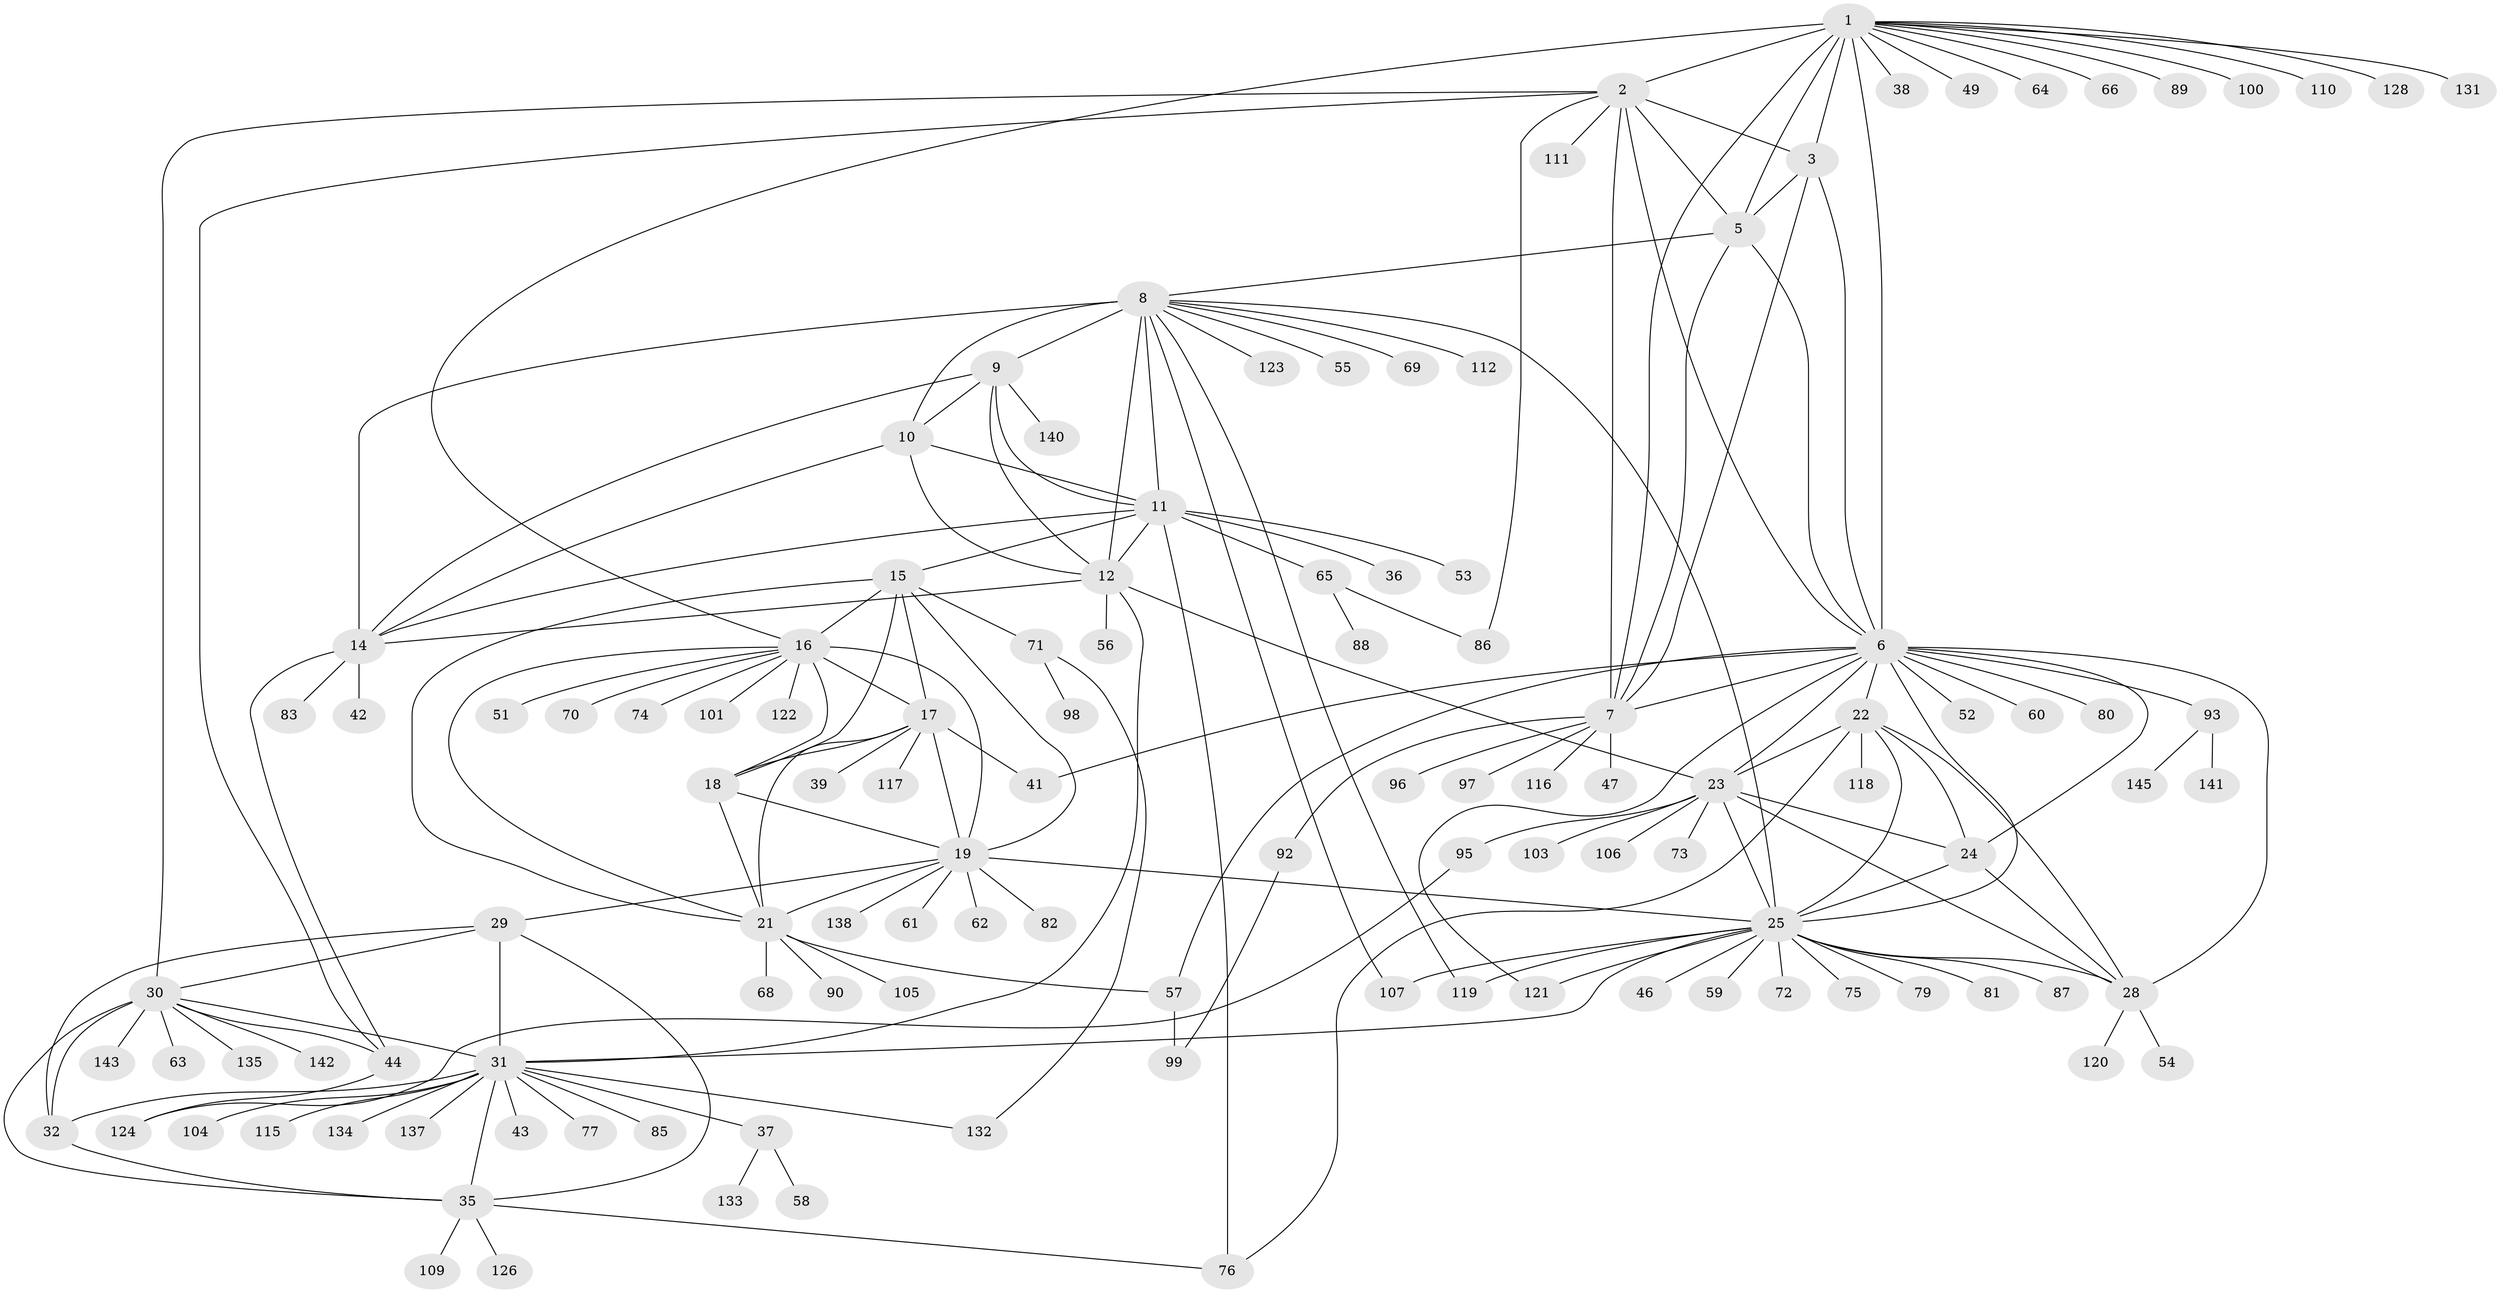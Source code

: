 // original degree distribution, {14: 0.006896551724137931, 11: 0.034482758620689655, 6: 0.020689655172413793, 8: 0.034482758620689655, 12: 0.013793103448275862, 10: 0.041379310344827586, 7: 0.020689655172413793, 9: 0.04827586206896552, 13: 0.020689655172413793, 1: 0.593103448275862, 4: 0.020689655172413793, 2: 0.11724137931034483, 3: 0.027586206896551724}
// Generated by graph-tools (version 1.1) at 2025/11/02/27/25 16:11:37]
// undirected, 118 vertices, 183 edges
graph export_dot {
graph [start="1"]
  node [color=gray90,style=filled];
  1 [super="+4"];
  2 [super="+139"];
  3;
  5 [super="+129"];
  6 [super="+26"];
  7 [super="+84"];
  8 [super="+13"];
  9;
  10;
  11 [super="+50"];
  12 [super="+94"];
  14 [super="+108"];
  15;
  16 [super="+20"];
  17;
  18 [super="+78"];
  19 [super="+40"];
  21 [super="+91"];
  22 [super="+125"];
  23 [super="+45"];
  24;
  25 [super="+27"];
  28 [super="+67"];
  29 [super="+127"];
  30 [super="+34"];
  31 [super="+33"];
  32 [super="+102"];
  35 [super="+136"];
  36;
  37 [super="+114"];
  38;
  39;
  41;
  42;
  43;
  44 [super="+113"];
  46 [super="+48"];
  47;
  49;
  51;
  52;
  53;
  54;
  55;
  56;
  57 [super="+130"];
  58;
  59;
  60;
  61;
  62;
  63;
  64;
  65;
  66;
  68;
  69;
  70;
  71;
  72;
  73 [super="+144"];
  74;
  75;
  76;
  77;
  79;
  80;
  81;
  82;
  83;
  85;
  86;
  87;
  88;
  89;
  90;
  92;
  93;
  95;
  96;
  97;
  98;
  99;
  100;
  101;
  103;
  104;
  105;
  106;
  107;
  109;
  110;
  111;
  112;
  115;
  116;
  117;
  118;
  119;
  120;
  121;
  122;
  123;
  124;
  126;
  128;
  131;
  132;
  133;
  134;
  135;
  137;
  138;
  140;
  141;
  142;
  143;
  145;
  1 -- 2 [weight=2];
  1 -- 3 [weight=2];
  1 -- 5 [weight=2];
  1 -- 6 [weight=2];
  1 -- 7 [weight=2];
  1 -- 16;
  1 -- 38;
  1 -- 64;
  1 -- 66;
  1 -- 100;
  1 -- 110;
  1 -- 128;
  1 -- 131;
  1 -- 49;
  1 -- 89;
  2 -- 3;
  2 -- 5;
  2 -- 6;
  2 -- 7;
  2 -- 44;
  2 -- 86;
  2 -- 111;
  2 -- 30;
  3 -- 5;
  3 -- 6;
  3 -- 7;
  5 -- 6;
  5 -- 7;
  5 -- 8;
  6 -- 7;
  6 -- 52;
  6 -- 57;
  6 -- 60;
  6 -- 93;
  6 -- 121;
  6 -- 80;
  6 -- 23;
  6 -- 22;
  6 -- 24;
  6 -- 25 [weight=2];
  6 -- 28;
  6 -- 41;
  7 -- 47;
  7 -- 92;
  7 -- 97;
  7 -- 116;
  7 -- 96;
  8 -- 9 [weight=2];
  8 -- 10 [weight=2];
  8 -- 11 [weight=2];
  8 -- 12 [weight=2];
  8 -- 14 [weight=2];
  8 -- 107;
  8 -- 119;
  8 -- 25;
  8 -- 69;
  8 -- 112;
  8 -- 55;
  8 -- 123;
  9 -- 10;
  9 -- 11;
  9 -- 12;
  9 -- 14;
  9 -- 140;
  10 -- 11;
  10 -- 12;
  10 -- 14;
  11 -- 12;
  11 -- 14;
  11 -- 15;
  11 -- 36;
  11 -- 53;
  11 -- 76;
  11 -- 65;
  12 -- 14;
  12 -- 31;
  12 -- 56;
  12 -- 23;
  14 -- 42;
  14 -- 44;
  14 -- 83;
  15 -- 16 [weight=2];
  15 -- 17;
  15 -- 18;
  15 -- 19;
  15 -- 21;
  15 -- 71;
  16 -- 17 [weight=2];
  16 -- 18 [weight=2];
  16 -- 19 [weight=2];
  16 -- 21 [weight=2];
  16 -- 51;
  16 -- 101;
  16 -- 70;
  16 -- 74;
  16 -- 122;
  17 -- 18;
  17 -- 19;
  17 -- 21;
  17 -- 39;
  17 -- 41;
  17 -- 117;
  18 -- 19;
  18 -- 21;
  19 -- 21;
  19 -- 25;
  19 -- 29;
  19 -- 61;
  19 -- 62;
  19 -- 82;
  19 -- 138;
  21 -- 57;
  21 -- 68;
  21 -- 90;
  21 -- 105;
  22 -- 23;
  22 -- 24;
  22 -- 25 [weight=2];
  22 -- 28;
  22 -- 76;
  22 -- 118;
  23 -- 24;
  23 -- 25 [weight=2];
  23 -- 28;
  23 -- 73;
  23 -- 95;
  23 -- 103;
  23 -- 106;
  24 -- 25 [weight=2];
  24 -- 28;
  25 -- 28 [weight=2];
  25 -- 46;
  25 -- 75;
  25 -- 79;
  25 -- 87;
  25 -- 107;
  25 -- 121;
  25 -- 72;
  25 -- 81;
  25 -- 119;
  25 -- 59;
  25 -- 31;
  28 -- 54;
  28 -- 120;
  29 -- 30 [weight=2];
  29 -- 31 [weight=2];
  29 -- 32;
  29 -- 35;
  30 -- 31 [weight=4];
  30 -- 32 [weight=2];
  30 -- 35 [weight=2];
  30 -- 63;
  30 -- 135;
  30 -- 44;
  30 -- 142;
  30 -- 143;
  31 -- 32 [weight=2];
  31 -- 35 [weight=2];
  31 -- 77;
  31 -- 85;
  31 -- 104;
  31 -- 132;
  31 -- 137;
  31 -- 37;
  31 -- 134;
  31 -- 43;
  31 -- 115;
  32 -- 35;
  35 -- 109;
  35 -- 126;
  35 -- 76;
  37 -- 58;
  37 -- 133;
  44 -- 124;
  57 -- 99;
  65 -- 86;
  65 -- 88;
  71 -- 98;
  71 -- 132;
  92 -- 99;
  93 -- 141;
  93 -- 145;
  95 -- 124;
}
